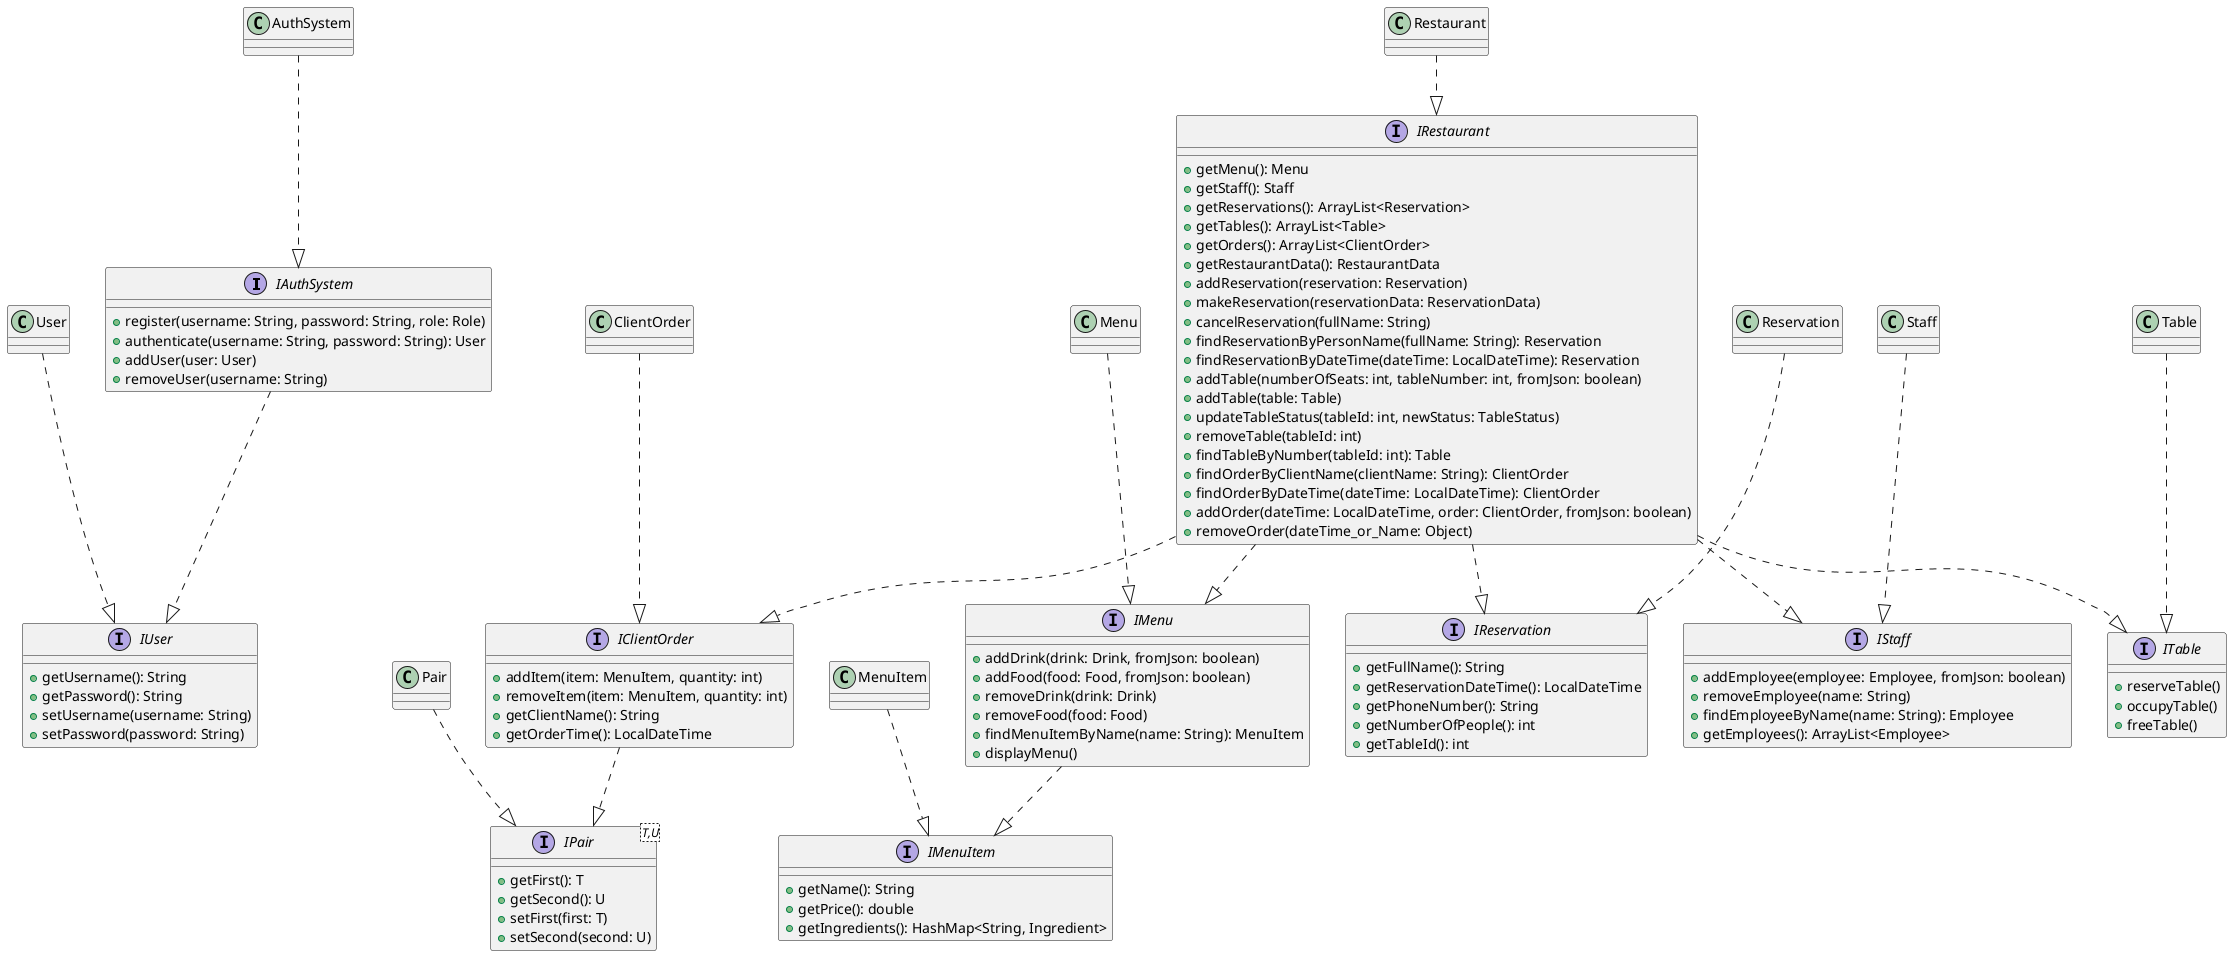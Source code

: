 @startuml

interface IAuthSystem {
    +register(username: String, password: String, role: Role)
    +authenticate(username: String, password: String): User
    +addUser(user: User)
    +removeUser(username: String)
}

interface IClientOrder {
    +addItem(item: MenuItem, quantity: int)
    +removeItem(item: MenuItem, quantity: int)
    +getClientName(): String
    +getOrderTime(): LocalDateTime
}

interface IMenu {
    +addDrink(drink: Drink, fromJson: boolean)
    +addFood(food: Food, fromJson: boolean)
    +removeDrink(drink: Drink)
    +removeFood(food: Food)
    +findMenuItemByName(name: String): MenuItem
    +displayMenu()
}

interface IMenuItem {
    +getName(): String
    +getPrice(): double
    +getIngredients(): HashMap<String, Ingredient>
}

interface IPair<T,U> {
    +getFirst(): T
    +getSecond(): U
    +setFirst(first: T)
    +setSecond(second: U)
}

interface IReservation {
    +getFullName(): String
    +getReservationDateTime(): LocalDateTime
    +getPhoneNumber(): String
    +getNumberOfPeople(): int
    +getTableId(): int
}

interface IRestaurant {
    +getMenu(): Menu
    +getStaff(): Staff
    +getReservations(): ArrayList<Reservation>
    +getTables(): ArrayList<Table>
    +getOrders(): ArrayList<ClientOrder>
    +getRestaurantData(): RestaurantData
    +addReservation(reservation: Reservation)
    +makeReservation(reservationData: ReservationData)
    +cancelReservation(fullName: String)
    +findReservationByPersonName(fullName: String): Reservation
    +findReservationByDateTime(dateTime: LocalDateTime): Reservation
    +addTable(numberOfSeats: int, tableNumber: int, fromJson: boolean)
    +addTable(table: Table)
    +updateTableStatus(tableId: int, newStatus: TableStatus)
    +removeTable(tableId: int)
    +findTableByNumber(tableId: int): Table
    +findOrderByClientName(clientName: String): ClientOrder
    +findOrderByDateTime(dateTime: LocalDateTime): ClientOrder
    +addOrder(dateTime: LocalDateTime, order: ClientOrder, fromJson: boolean)
    +removeOrder(dateTime_or_Name: Object)
}

interface IStaff {
    +addEmployee(employee: Employee, fromJson: boolean)
    +removeEmployee(name: String)
    +findEmployeeByName(name: String): Employee
    +getEmployees(): ArrayList<Employee>
}

interface ITable {
    +reserveTable()
    +occupyTable()
    +freeTable()
}

interface IUser {
    +getUsername(): String
    +getPassword(): String
    +setUsername(username: String)
    +setPassword(password: String)
}

AuthSystem ..|> IAuthSystem
ClientOrder ..|> IClientOrder
Menu ..|> IMenu
MenuItem ..|> IMenuItem
Pair ..|> IPair
Reservation ..|> IReservation
Restaurant ..|> IRestaurant
Staff ..|> IStaff
Table ..|> ITable
User ..|> IUser

IAuthSystem ..|> IUser
IRestaurant ..|> IClientOrder
IClientOrder ..|> IPair
IMenu ..|> IMenuItem
IRestaurant ..|> IReservation
IRestaurant ..|> IMenu
IRestaurant ..|> IStaff
IRestaurant ..|> ITable

@enduml
